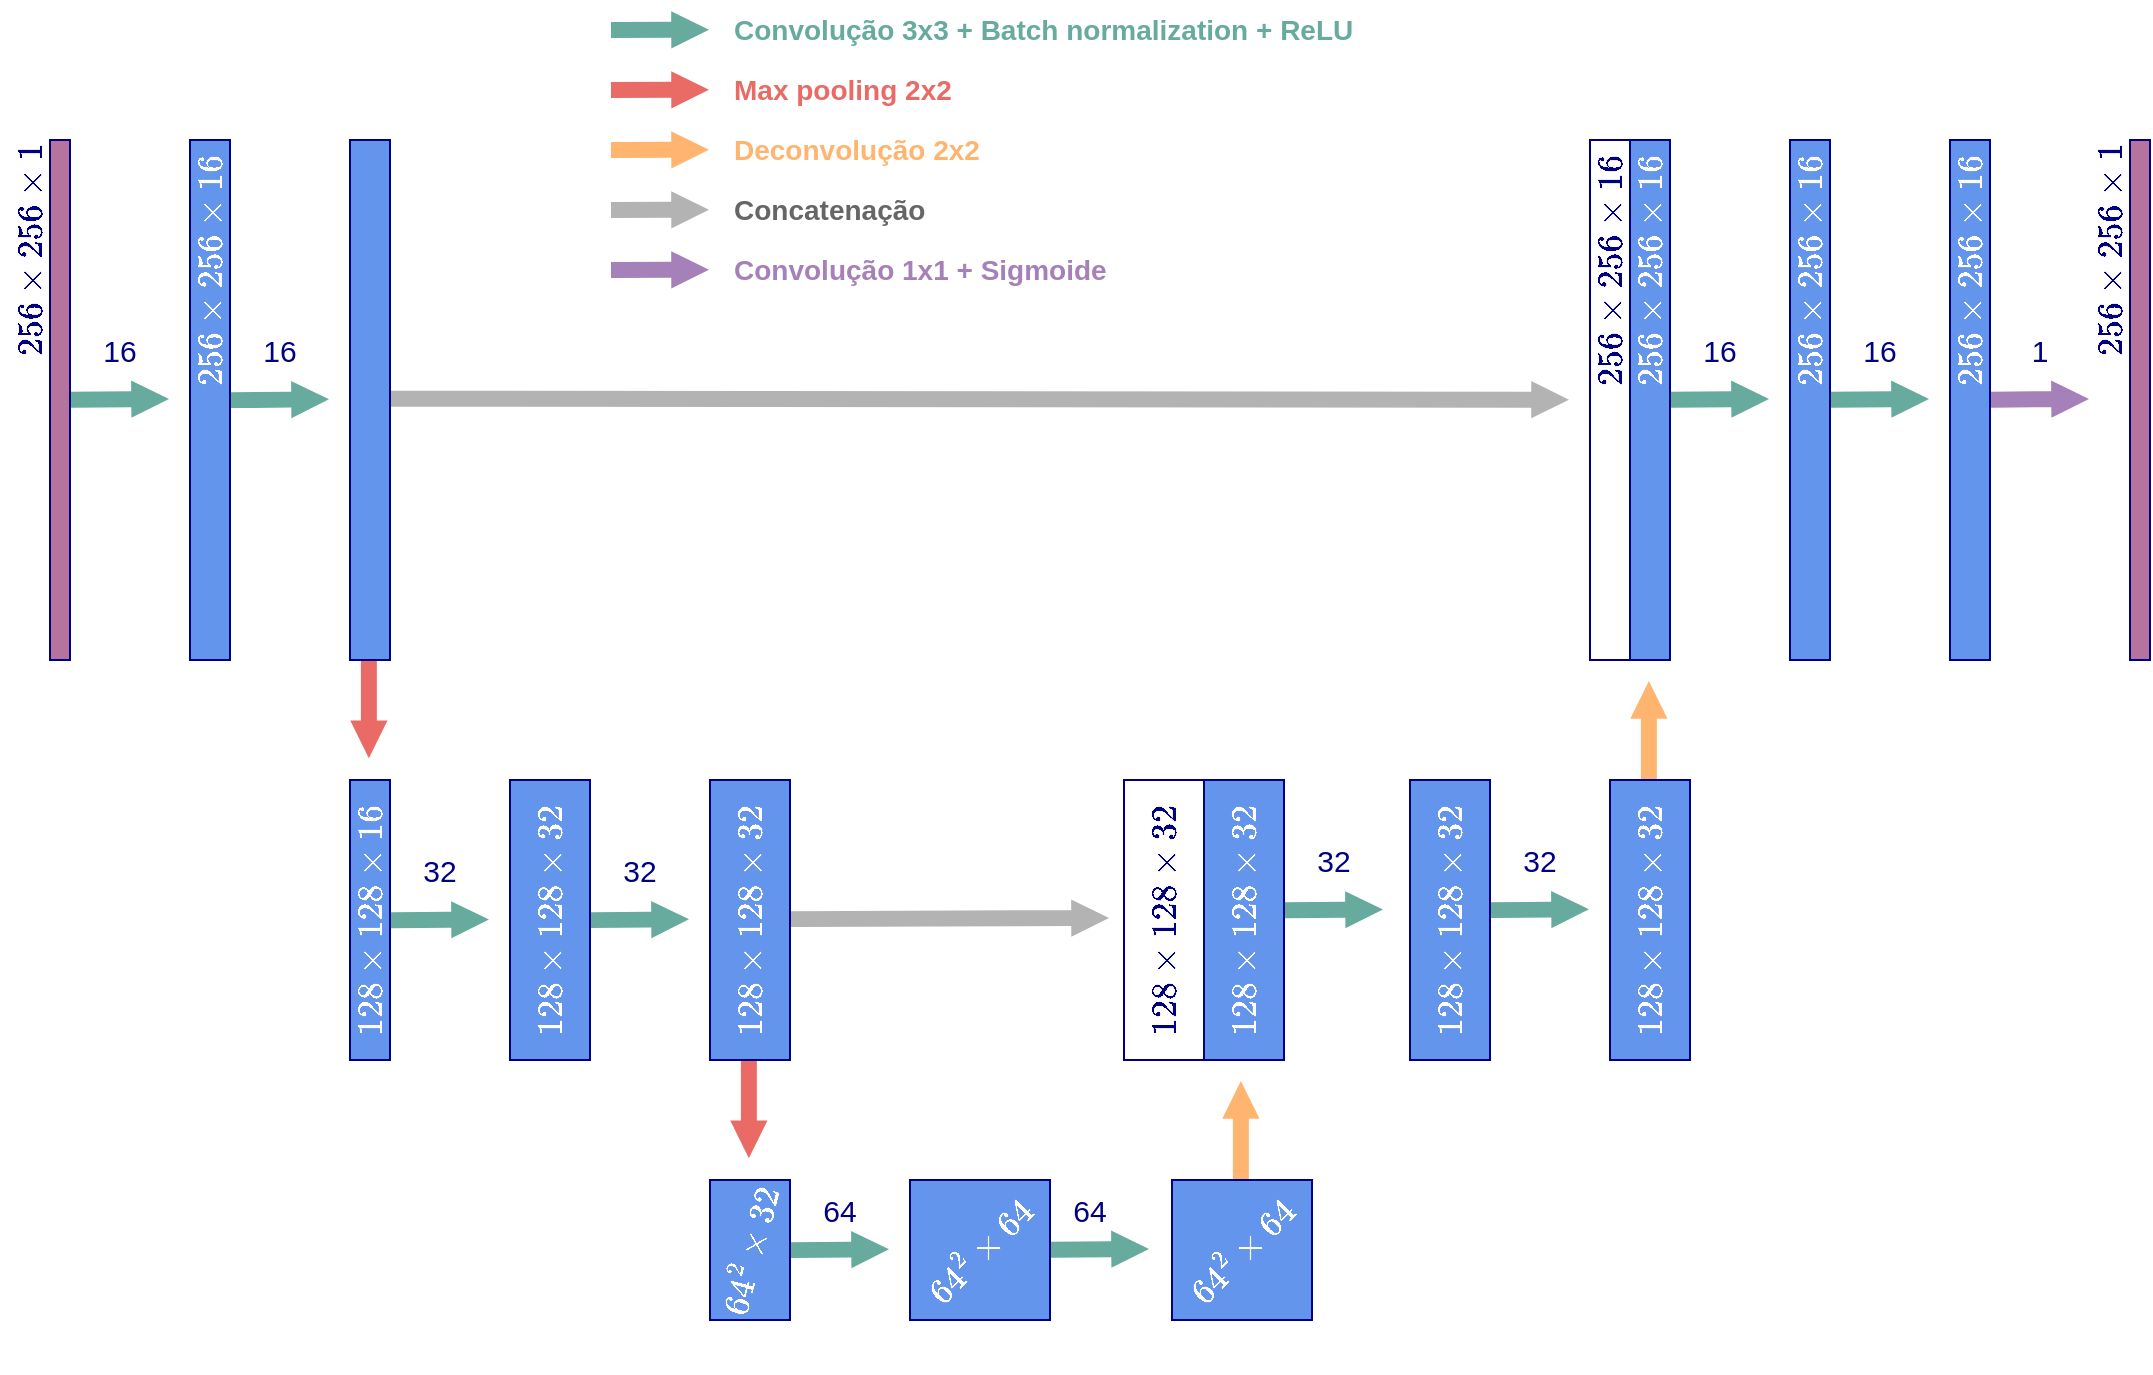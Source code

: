 <mxfile version="21.6.8" type="github">
  <diagram name="Página-1" id="35HbU1CjlxEVRmwq7WXa">
    <mxGraphModel dx="1912" dy="1071" grid="1" gridSize="10" guides="1" tooltips="1" connect="1" arrows="1" fold="1" page="1" pageScale="1" pageWidth="827" pageHeight="1169" math="1" shadow="0">
      <root>
        <mxCell id="0" />
        <mxCell id="1" parent="0" />
        <mxCell id="EHvD2iD8Bu7HrQftm9rs-2" value="" style="rounded=0;whiteSpace=wrap;html=1;strokeColor=#000080;fillColor=#B5739D;" vertex="1" parent="1">
          <mxGeometry x="300" y="80" width="10" height="260" as="geometry" />
        </mxCell>
        <mxCell id="EHvD2iD8Bu7HrQftm9rs-3" value="" style="rounded=0;whiteSpace=wrap;html=1;strokeColor=#000080;fillColor=#6495ED;" vertex="1" parent="1">
          <mxGeometry x="370" y="80" width="20" height="260" as="geometry" />
        </mxCell>
        <mxCell id="EHvD2iD8Bu7HrQftm9rs-22" value="" style="shape=flexArrow;endArrow=classic;html=1;rounded=0;fillColor=#67AB9F;strokeColor=none;endWidth=9.648;endSize=5.958;width=7.974;" edge="1" parent="1">
          <mxGeometry width="50" height="50" relative="1" as="geometry">
            <mxPoint x="310" y="209.84" as="sourcePoint" />
            <mxPoint x="360" y="209.44" as="targetPoint" />
          </mxGeometry>
        </mxCell>
        <mxCell id="EHvD2iD8Bu7HrQftm9rs-23" value="" style="group" vertex="1" connectable="0" parent="1">
          <mxGeometry x="580" y="10" width="390" height="30" as="geometry" />
        </mxCell>
        <mxCell id="EHvD2iD8Bu7HrQftm9rs-18" value="Convolução 3x3 + Batch normalization + ReLU" style="text;strokeColor=none;fillColor=none;align=left;verticalAlign=middle;whiteSpace=wrap;rounded=0;fontStyle=1;fontColor=#67AB9F;labelBorderColor=none;labelBackgroundColor=none;html=1;fontSize=14;" vertex="1" parent="EHvD2iD8Bu7HrQftm9rs-23">
          <mxGeometry x="60" width="330" height="30" as="geometry" />
        </mxCell>
        <mxCell id="EHvD2iD8Bu7HrQftm9rs-19" value="" style="shape=flexArrow;endArrow=classic;html=1;rounded=0;fillColor=#67AB9F;strokeColor=none;endWidth=9.648;endSize=5.958;width=7.974;" edge="1" parent="EHvD2iD8Bu7HrQftm9rs-23">
          <mxGeometry width="50" height="50" relative="1" as="geometry">
            <mxPoint y="15" as="sourcePoint" />
            <mxPoint x="50" y="14.83" as="targetPoint" />
          </mxGeometry>
        </mxCell>
        <mxCell id="EHvD2iD8Bu7HrQftm9rs-24" value="" style="shape=flexArrow;endArrow=classic;html=1;rounded=0;fillColor=#67AB9F;strokeColor=none;endWidth=9.648;endSize=5.958;width=7.974;" edge="1" parent="1">
          <mxGeometry width="50" height="50" relative="1" as="geometry">
            <mxPoint x="390" y="210.07" as="sourcePoint" />
            <mxPoint x="440" y="209.67" as="targetPoint" />
          </mxGeometry>
        </mxCell>
        <mxCell id="EHvD2iD8Bu7HrQftm9rs-25" value="" style="shape=flexArrow;endArrow=classic;html=1;rounded=0;fillColor=#EA6B66;strokeColor=none;endWidth=9.648;endSize=5.958;width=7.974;" edge="1" parent="1">
          <mxGeometry width="50" height="50" relative="1" as="geometry">
            <mxPoint x="459.44" y="340" as="sourcePoint" />
            <mxPoint x="459.44" y="389.6" as="targetPoint" />
          </mxGeometry>
        </mxCell>
        <mxCell id="EHvD2iD8Bu7HrQftm9rs-26" value="" style="rounded=0;whiteSpace=wrap;html=1;strokeColor=#000080;fillColor=#6495ED;" vertex="1" parent="1">
          <mxGeometry x="450" y="400" width="20" height="140" as="geometry" />
        </mxCell>
        <mxCell id="EHvD2iD8Bu7HrQftm9rs-31" value="16" style="text;html=1;strokeColor=none;fillColor=none;align=center;verticalAlign=middle;whiteSpace=wrap;rounded=0;fontColor=#000080;rotation=0;fontSize=15;" vertex="1" parent="1">
          <mxGeometry x="320" y="170" width="30" height="30" as="geometry" />
        </mxCell>
        <mxCell id="EHvD2iD8Bu7HrQftm9rs-32" value="" style="rounded=0;whiteSpace=wrap;html=1;strokeColor=#000080;fillColor=#6495ED;" vertex="1" parent="1">
          <mxGeometry x="450" y="80" width="20" height="260" as="geometry" />
        </mxCell>
        <mxCell id="EHvD2iD8Bu7HrQftm9rs-34" value="16" style="text;html=1;strokeColor=none;fillColor=none;align=center;verticalAlign=middle;whiteSpace=wrap;rounded=0;fontColor=#000080;rotation=0;fontSize=15;" vertex="1" parent="1">
          <mxGeometry x="400" y="170" width="30" height="30" as="geometry" />
        </mxCell>
        <mxCell id="EHvD2iD8Bu7HrQftm9rs-36" value="$$128\times 128\times16$$" style="text;html=1;strokeColor=none;fillColor=none;align=center;verticalAlign=middle;whiteSpace=wrap;rounded=0;fontColor=#ffffff;rotation=-90;fontSize=15;" vertex="1" parent="1">
          <mxGeometry x="430" y="455" width="60" height="30" as="geometry" />
        </mxCell>
        <mxCell id="EHvD2iD8Bu7HrQftm9rs-39" value="$$256\times256\times1$$" style="text;html=1;strokeColor=none;fillColor=none;align=center;verticalAlign=middle;whiteSpace=wrap;rounded=0;fontColor=#000080;rotation=-90;fontSize=15;" vertex="1" parent="1">
          <mxGeometry x="260" y="120" width="60" height="30" as="geometry" />
        </mxCell>
        <mxCell id="EHvD2iD8Bu7HrQftm9rs-40" value="" style="shape=flexArrow;endArrow=classic;html=1;rounded=0;fillColor=#67AB9F;strokeColor=none;endWidth=9.648;endSize=5.958;width=7.974;" edge="1" parent="1">
          <mxGeometry width="50" height="50" relative="1" as="geometry">
            <mxPoint x="470" y="470.12" as="sourcePoint" />
            <mxPoint x="520" y="469.72" as="targetPoint" />
          </mxGeometry>
        </mxCell>
        <mxCell id="EHvD2iD8Bu7HrQftm9rs-43" value="" style="shape=flexArrow;endArrow=classic;html=1;rounded=0;fillColor=#67AB9F;strokeColor=none;endWidth=9.648;endSize=5.958;width=7.974;" edge="1" parent="1">
          <mxGeometry width="50" height="50" relative="1" as="geometry">
            <mxPoint x="570" y="470.07" as="sourcePoint" />
            <mxPoint x="620" y="469.67" as="targetPoint" />
          </mxGeometry>
        </mxCell>
        <mxCell id="EHvD2iD8Bu7HrQftm9rs-47" value="" style="shape=flexArrow;endArrow=classic;html=1;rounded=0;fillColor=#EA6B66;strokeColor=none;endWidth=9.648;endSize=5.958;width=7.974;" edge="1" parent="1">
          <mxGeometry width="50" height="50" relative="1" as="geometry">
            <mxPoint x="649.44" y="540" as="sourcePoint" />
            <mxPoint x="649.44" y="589.6" as="targetPoint" />
          </mxGeometry>
        </mxCell>
        <mxCell id="EHvD2iD8Bu7HrQftm9rs-48" value="32" style="text;html=1;strokeColor=none;fillColor=none;align=center;verticalAlign=middle;whiteSpace=wrap;rounded=0;fontColor=#000080;rotation=0;fontSize=15;" vertex="1" parent="1">
          <mxGeometry x="480" y="430" width="30" height="30" as="geometry" />
        </mxCell>
        <mxCell id="EHvD2iD8Bu7HrQftm9rs-50" value="32" style="text;html=1;strokeColor=none;fillColor=none;align=center;verticalAlign=middle;whiteSpace=wrap;rounded=0;fontColor=#000080;rotation=0;fontSize=15;" vertex="1" parent="1">
          <mxGeometry x="580" y="430" width="30" height="30" as="geometry" />
        </mxCell>
        <mxCell id="EHvD2iD8Bu7HrQftm9rs-57" value="" style="shape=flexArrow;endArrow=classic;html=1;rounded=0;fillColor=#67AB9F;strokeColor=none;endWidth=9.648;endSize=5.958;width=7.974;" edge="1" parent="1">
          <mxGeometry width="50" height="50" relative="1" as="geometry">
            <mxPoint x="670" y="635.07" as="sourcePoint" />
            <mxPoint x="720" y="634.67" as="targetPoint" />
          </mxGeometry>
        </mxCell>
        <mxCell id="EHvD2iD8Bu7HrQftm9rs-72" value="64" style="text;html=1;strokeColor=none;fillColor=none;align=center;verticalAlign=middle;whiteSpace=wrap;rounded=0;fontColor=#000080;rotation=0;fontSize=15;" vertex="1" parent="1">
          <mxGeometry x="680" y="600" width="30" height="30" as="geometry" />
        </mxCell>
        <mxCell id="EHvD2iD8Bu7HrQftm9rs-74" value="" style="shape=flexArrow;endArrow=classic;html=1;rounded=0;fillColor=#67AB9F;strokeColor=none;endWidth=9.648;endSize=5.958;width=7.974;" edge="1" parent="1">
          <mxGeometry width="50" height="50" relative="1" as="geometry">
            <mxPoint x="800" y="634.84" as="sourcePoint" />
            <mxPoint x="850" y="634.44" as="targetPoint" />
          </mxGeometry>
        </mxCell>
        <mxCell id="EHvD2iD8Bu7HrQftm9rs-78" value="64" style="text;html=1;strokeColor=none;fillColor=none;align=center;verticalAlign=middle;whiteSpace=wrap;rounded=0;fontColor=#000080;rotation=0;fontSize=15;" vertex="1" parent="1">
          <mxGeometry x="805" y="600" width="30" height="30" as="geometry" />
        </mxCell>
        <mxCell id="EHvD2iD8Bu7HrQftm9rs-80" value="" style="rounded=0;whiteSpace=wrap;html=1;strokeColor=#000080;fillColor=#FFFFFF;" vertex="1" parent="1">
          <mxGeometry x="837" y="400" width="40" height="140" as="geometry" />
        </mxCell>
        <mxCell id="EHvD2iD8Bu7HrQftm9rs-81" value="" style="rounded=0;whiteSpace=wrap;html=1;strokeColor=#000080;fillColor=#6495ED;" vertex="1" parent="1">
          <mxGeometry x="877" y="400" width="40" height="140" as="geometry" />
        </mxCell>
        <mxCell id="EHvD2iD8Bu7HrQftm9rs-82" value="" style="shape=flexArrow;endArrow=classic;html=1;rounded=0;fillColor=#B3B3B3;strokeColor=none;endWidth=9.648;endSize=5.958;width=7.974;" edge="1" parent="1">
          <mxGeometry width="50" height="50" relative="1" as="geometry">
            <mxPoint x="670" y="469.56" as="sourcePoint" />
            <mxPoint x="830" y="469" as="targetPoint" />
          </mxGeometry>
        </mxCell>
        <mxCell id="EHvD2iD8Bu7HrQftm9rs-92" value="" style="rounded=0;whiteSpace=wrap;html=1;strokeColor=#000080;fillColor=#6495ED;" vertex="1" parent="1">
          <mxGeometry x="1090" y="80" width="20" height="260" as="geometry" />
        </mxCell>
        <mxCell id="EHvD2iD8Bu7HrQftm9rs-93" value="" style="rounded=0;whiteSpace=wrap;html=1;strokeColor=#000080;fillColor=default;" vertex="1" parent="1">
          <mxGeometry x="1070" y="80" width="20" height="260" as="geometry" />
        </mxCell>
        <mxCell id="EHvD2iD8Bu7HrQftm9rs-94" value="" style="shape=flexArrow;endArrow=classic;html=1;rounded=0;fillColor=#B3B3B3;strokeColor=none;endWidth=9.648;endSize=5.958;width=7.974;" edge="1" parent="1">
          <mxGeometry width="50" height="50" relative="1" as="geometry">
            <mxPoint x="470" y="209.33" as="sourcePoint" />
            <mxPoint x="1060" y="209.89" as="targetPoint" />
          </mxGeometry>
        </mxCell>
        <mxCell id="EHvD2iD8Bu7HrQftm9rs-95" value="$$256\times256\times16$$" style="text;html=1;strokeColor=none;fillColor=none;align=center;verticalAlign=middle;whiteSpace=wrap;rounded=0;fontColor=#ffffff;rotation=-90;fontSize=15;" vertex="1" parent="1">
          <mxGeometry x="350" y="130" width="60" height="30" as="geometry" />
        </mxCell>
        <mxCell id="EHvD2iD8Bu7HrQftm9rs-100" value="$$256\times256\times16$$" style="text;html=1;strokeColor=none;fillColor=none;align=center;verticalAlign=middle;whiteSpace=wrap;rounded=0;fontColor=#ffffff;rotation=-90;fontSize=15;" vertex="1" parent="1">
          <mxGeometry x="450" y="120" width="60" height="30" as="geometry" />
        </mxCell>
        <mxCell id="EHvD2iD8Bu7HrQftm9rs-104" value="" style="group" vertex="1" connectable="0" parent="1">
          <mxGeometry x="530" y="400" width="40" height="140" as="geometry" />
        </mxCell>
        <mxCell id="EHvD2iD8Bu7HrQftm9rs-41" value="" style="rounded=0;whiteSpace=wrap;html=1;strokeColor=#000080;fillColor=#6495ED;" vertex="1" parent="EHvD2iD8Bu7HrQftm9rs-104">
          <mxGeometry width="40" height="140" as="geometry" />
        </mxCell>
        <mxCell id="EHvD2iD8Bu7HrQftm9rs-97" value="$$128\times 128\times32$$" style="text;html=1;strokeColor=none;fillColor=none;align=center;verticalAlign=middle;whiteSpace=wrap;rounded=0;fontColor=#FFFFFF;rotation=-90;fontSize=15;" vertex="1" parent="EHvD2iD8Bu7HrQftm9rs-104">
          <mxGeometry x="-10" y="55" width="60" height="30" as="geometry" />
        </mxCell>
        <mxCell id="EHvD2iD8Bu7HrQftm9rs-105" value="" style="group" vertex="1" connectable="0" parent="1">
          <mxGeometry x="630" y="400" width="40" height="140" as="geometry" />
        </mxCell>
        <mxCell id="EHvD2iD8Bu7HrQftm9rs-46" value="" style="rounded=0;whiteSpace=wrap;html=1;strokeColor=#000080;fillColor=#6495ED;" vertex="1" parent="EHvD2iD8Bu7HrQftm9rs-105">
          <mxGeometry width="40" height="140" as="geometry" />
        </mxCell>
        <mxCell id="EHvD2iD8Bu7HrQftm9rs-102" value="$$128\times 128\times32$$" style="text;html=1;strokeColor=none;fillColor=none;align=center;verticalAlign=middle;whiteSpace=wrap;rounded=0;fontColor=#FFFFFF;rotation=-90;fontSize=15;" vertex="1" parent="EHvD2iD8Bu7HrQftm9rs-105">
          <mxGeometry x="-10" y="55" width="60" height="30" as="geometry" />
        </mxCell>
        <mxCell id="EHvD2iD8Bu7HrQftm9rs-106" value="" style="group" vertex="1" connectable="0" parent="1">
          <mxGeometry x="627.747" y="600" width="44.507" height="70" as="geometry" />
        </mxCell>
        <mxCell id="EHvD2iD8Bu7HrQftm9rs-69" value="" style="rounded=0;whiteSpace=wrap;html=1;strokeColor=#000080;fillColor=#6495ED;" vertex="1" parent="EHvD2iD8Bu7HrQftm9rs-106">
          <mxGeometry x="2.253" width="40" height="70" as="geometry" />
        </mxCell>
        <mxCell id="EHvD2iD8Bu7HrQftm9rs-51" value="$$64^2\times32$$" style="text;html=1;strokeColor=none;fillColor=none;align=center;verticalAlign=middle;whiteSpace=wrap;rounded=0;fontColor=#FFFFFF;rotation=-75;fontSize=15;" vertex="1" parent="EHvD2iD8Bu7HrQftm9rs-106">
          <mxGeometry x="-7.747" y="20" width="60" height="30" as="geometry" />
        </mxCell>
        <mxCell id="EHvD2iD8Bu7HrQftm9rs-107" value="" style="group" vertex="1" connectable="0" parent="1">
          <mxGeometry x="730" y="600" width="70" height="70" as="geometry" />
        </mxCell>
        <mxCell id="EHvD2iD8Bu7HrQftm9rs-56" value="" style="rounded=0;whiteSpace=wrap;html=1;strokeColor=#000080;fillColor=#6495ED;" vertex="1" parent="EHvD2iD8Bu7HrQftm9rs-107">
          <mxGeometry width="70" height="70" as="geometry" />
        </mxCell>
        <mxCell id="EHvD2iD8Bu7HrQftm9rs-99" value="$$64^2\times 64$$" style="text;html=1;strokeColor=none;fillColor=none;align=center;verticalAlign=middle;whiteSpace=wrap;rounded=0;fontColor=#FFFFFF;rotation=-45;fontSize=15;" vertex="1" parent="EHvD2iD8Bu7HrQftm9rs-107">
          <mxGeometry x="5" y="20" width="60" height="30" as="geometry" />
        </mxCell>
        <mxCell id="EHvD2iD8Bu7HrQftm9rs-108" value="" style="group" vertex="1" connectable="0" parent="1">
          <mxGeometry x="861" y="600" width="70" height="70" as="geometry" />
        </mxCell>
        <mxCell id="EHvD2iD8Bu7HrQftm9rs-73" value="" style="rounded=0;whiteSpace=wrap;html=1;strokeColor=#000080;fillColor=#6495ED;" vertex="1" parent="EHvD2iD8Bu7HrQftm9rs-108">
          <mxGeometry width="70" height="70" as="geometry" />
        </mxCell>
        <mxCell id="EHvD2iD8Bu7HrQftm9rs-103" value="$$64^2\times 64$$" style="text;html=1;strokeColor=none;fillColor=none;align=center;verticalAlign=middle;whiteSpace=wrap;rounded=0;fontColor=#FFFFFF;rotation=-45;fontSize=15;" vertex="1" parent="EHvD2iD8Bu7HrQftm9rs-108">
          <mxGeometry x="5" y="20" width="60" height="30" as="geometry" />
        </mxCell>
        <mxCell id="EHvD2iD8Bu7HrQftm9rs-109" value="" style="shape=flexArrow;endArrow=classic;html=1;rounded=0;fillColor=#FFB570;strokeColor=none;endWidth=9.648;endSize=5.958;width=7.974;fontColor=#FFB570;" edge="1" parent="1">
          <mxGeometry width="50" height="50" relative="1" as="geometry">
            <mxPoint x="895.44" y="600" as="sourcePoint" />
            <mxPoint x="895.44" y="550" as="targetPoint" />
            <Array as="points">
              <mxPoint x="895.44" y="580" />
            </Array>
          </mxGeometry>
        </mxCell>
        <mxCell id="EHvD2iD8Bu7HrQftm9rs-111" value="" style="shape=flexArrow;endArrow=classic;html=1;rounded=0;fillColor=#67AB9F;strokeColor=none;endWidth=9.648;endSize=5.958;width=7.974;" edge="1" parent="1">
          <mxGeometry width="50" height="50" relative="1" as="geometry">
            <mxPoint x="917" y="465.12" as="sourcePoint" />
            <mxPoint x="967" y="464.72" as="targetPoint" />
          </mxGeometry>
        </mxCell>
        <mxCell id="EHvD2iD8Bu7HrQftm9rs-112" value="" style="shape=flexArrow;endArrow=classic;html=1;rounded=0;fillColor=#67AB9F;strokeColor=none;endWidth=9.648;endSize=5.958;width=7.974;" edge="1" parent="1">
          <mxGeometry width="50" height="50" relative="1" as="geometry">
            <mxPoint x="1020" y="465.07" as="sourcePoint" />
            <mxPoint x="1070" y="464.67" as="targetPoint" />
          </mxGeometry>
        </mxCell>
        <mxCell id="EHvD2iD8Bu7HrQftm9rs-113" value="32" style="text;html=1;strokeColor=none;fillColor=none;align=center;verticalAlign=middle;whiteSpace=wrap;rounded=0;fontColor=#000080;rotation=0;fontSize=15;" vertex="1" parent="1">
          <mxGeometry x="927" y="425" width="30" height="30" as="geometry" />
        </mxCell>
        <mxCell id="EHvD2iD8Bu7HrQftm9rs-114" value="32" style="text;html=1;strokeColor=none;fillColor=none;align=center;verticalAlign=middle;whiteSpace=wrap;rounded=0;fontColor=#000080;rotation=0;fontSize=15;" vertex="1" parent="1">
          <mxGeometry x="1030" y="425" width="30" height="30" as="geometry" />
        </mxCell>
        <mxCell id="EHvD2iD8Bu7HrQftm9rs-115" value="" style="group" vertex="1" connectable="0" parent="1">
          <mxGeometry x="980" y="400" width="40" height="140" as="geometry" />
        </mxCell>
        <mxCell id="EHvD2iD8Bu7HrQftm9rs-116" value="" style="rounded=0;whiteSpace=wrap;html=1;strokeColor=#000080;fillColor=#6495ED;" vertex="1" parent="EHvD2iD8Bu7HrQftm9rs-115">
          <mxGeometry width="40" height="140" as="geometry" />
        </mxCell>
        <mxCell id="EHvD2iD8Bu7HrQftm9rs-117" value="$$128\times 128\times32$$" style="text;html=1;strokeColor=none;fillColor=none;align=center;verticalAlign=middle;whiteSpace=wrap;rounded=0;fontColor=#FFFFFF;rotation=-90;fontSize=15;" vertex="1" parent="EHvD2iD8Bu7HrQftm9rs-115">
          <mxGeometry x="-10" y="55" width="60" height="30" as="geometry" />
        </mxCell>
        <mxCell id="EHvD2iD8Bu7HrQftm9rs-118" value="" style="group" vertex="1" connectable="0" parent="1">
          <mxGeometry x="1080" y="400" width="40" height="140" as="geometry" />
        </mxCell>
        <mxCell id="EHvD2iD8Bu7HrQftm9rs-119" value="" style="rounded=0;whiteSpace=wrap;html=1;strokeColor=#000080;fillColor=#6495ED;" vertex="1" parent="EHvD2iD8Bu7HrQftm9rs-118">
          <mxGeometry width="40" height="140" as="geometry" />
        </mxCell>
        <mxCell id="EHvD2iD8Bu7HrQftm9rs-120" value="$$128\times 128\times32$$" style="text;html=1;strokeColor=none;fillColor=none;align=center;verticalAlign=middle;whiteSpace=wrap;rounded=0;fontColor=#FFFFFF;rotation=-90;fontSize=15;" vertex="1" parent="EHvD2iD8Bu7HrQftm9rs-118">
          <mxGeometry x="-10" y="55" width="60" height="30" as="geometry" />
        </mxCell>
        <mxCell id="EHvD2iD8Bu7HrQftm9rs-121" value="$$128\times 128\times32$$" style="text;html=1;strokeColor=none;fillColor=none;align=center;verticalAlign=middle;whiteSpace=wrap;rounded=0;fontColor=#FFFFFF;rotation=-90;fontSize=15;" vertex="1" parent="1">
          <mxGeometry x="867" y="455" width="60" height="30" as="geometry" />
        </mxCell>
        <mxCell id="EHvD2iD8Bu7HrQftm9rs-122" value="$$128\times 128\times32$$" style="text;html=1;strokeColor=none;fillColor=none;align=center;verticalAlign=middle;whiteSpace=wrap;rounded=0;fontColor=#000080;rotation=-90;fontSize=15;" vertex="1" parent="1">
          <mxGeometry x="827" y="455" width="60" height="30" as="geometry" />
        </mxCell>
        <mxCell id="EHvD2iD8Bu7HrQftm9rs-126" value="" style="shape=flexArrow;endArrow=classic;html=1;rounded=0;fillColor=#FFB570;strokeColor=none;endWidth=9.648;endSize=5.958;width=7.974;fontColor=#FFB570;" edge="1" parent="1">
          <mxGeometry width="50" height="50" relative="1" as="geometry">
            <mxPoint x="1099.44" y="400" as="sourcePoint" />
            <mxPoint x="1099.44" y="350" as="targetPoint" />
            <Array as="points">
              <mxPoint x="1099.44" y="380" />
            </Array>
          </mxGeometry>
        </mxCell>
        <mxCell id="EHvD2iD8Bu7HrQftm9rs-127" value="$$256\times256\times16$$" style="text;html=1;strokeColor=none;fillColor=none;align=center;verticalAlign=middle;whiteSpace=wrap;rounded=0;fontColor=#ffffff;rotation=-90;fontSize=15;" vertex="1" parent="1">
          <mxGeometry x="1070" y="130" width="60" height="30" as="geometry" />
        </mxCell>
        <mxCell id="EHvD2iD8Bu7HrQftm9rs-128" value="$$256\times256\times16$$" style="text;html=1;strokeColor=none;fillColor=none;align=center;verticalAlign=middle;whiteSpace=wrap;rounded=0;fontColor=#000080;rotation=-90;fontSize=15;" vertex="1" parent="1">
          <mxGeometry x="1050" y="130" width="60" height="30" as="geometry" />
        </mxCell>
        <mxCell id="EHvD2iD8Bu7HrQftm9rs-129" value="" style="shape=flexArrow;endArrow=classic;html=1;rounded=0;fillColor=#67AB9F;strokeColor=none;endWidth=9.648;endSize=5.958;width=7.974;" edge="1" parent="1">
          <mxGeometry width="50" height="50" relative="1" as="geometry">
            <mxPoint x="1110" y="209.84" as="sourcePoint" />
            <mxPoint x="1160" y="209.44" as="targetPoint" />
          </mxGeometry>
        </mxCell>
        <mxCell id="EHvD2iD8Bu7HrQftm9rs-130" value="" style="rounded=0;whiteSpace=wrap;html=1;strokeColor=#000080;fillColor=#6495ED;" vertex="1" parent="1">
          <mxGeometry x="1170" y="80" width="20" height="260" as="geometry" />
        </mxCell>
        <mxCell id="EHvD2iD8Bu7HrQftm9rs-131" value="16" style="text;html=1;strokeColor=none;fillColor=none;align=center;verticalAlign=middle;whiteSpace=wrap;rounded=0;fontColor=#000080;rotation=0;fontSize=15;" vertex="1" parent="1">
          <mxGeometry x="1120" y="170" width="30" height="30" as="geometry" />
        </mxCell>
        <mxCell id="EHvD2iD8Bu7HrQftm9rs-132" value="$$256\times256\times16$$" style="text;html=1;strokeColor=none;fillColor=none;align=center;verticalAlign=middle;whiteSpace=wrap;rounded=0;fontColor=#ffffff;rotation=-90;fontSize=15;" vertex="1" parent="1">
          <mxGeometry x="1150" y="130" width="60" height="30" as="geometry" />
        </mxCell>
        <mxCell id="EHvD2iD8Bu7HrQftm9rs-133" value="" style="shape=flexArrow;endArrow=classic;html=1;rounded=0;fillColor=#67AB9F;strokeColor=none;endWidth=9.648;endSize=5.958;width=7.974;" edge="1" parent="1">
          <mxGeometry width="50" height="50" relative="1" as="geometry">
            <mxPoint x="1190" y="209.84" as="sourcePoint" />
            <mxPoint x="1240" y="209.44" as="targetPoint" />
          </mxGeometry>
        </mxCell>
        <mxCell id="EHvD2iD8Bu7HrQftm9rs-134" value="" style="rounded=0;whiteSpace=wrap;html=1;strokeColor=#000080;fillColor=#6495ED;" vertex="1" parent="1">
          <mxGeometry x="1250" y="80" width="20" height="260" as="geometry" />
        </mxCell>
        <mxCell id="EHvD2iD8Bu7HrQftm9rs-135" value="16" style="text;html=1;strokeColor=none;fillColor=none;align=center;verticalAlign=middle;whiteSpace=wrap;rounded=0;fontColor=#000080;rotation=0;fontSize=15;" vertex="1" parent="1">
          <mxGeometry x="1200" y="170" width="30" height="30" as="geometry" />
        </mxCell>
        <mxCell id="EHvD2iD8Bu7HrQftm9rs-136" value="$$256\times256\times16$$" style="text;html=1;strokeColor=none;fillColor=none;align=center;verticalAlign=middle;whiteSpace=wrap;rounded=0;fontColor=#ffffff;rotation=-90;fontSize=15;" vertex="1" parent="1">
          <mxGeometry x="1230" y="130" width="60" height="30" as="geometry" />
        </mxCell>
        <mxCell id="EHvD2iD8Bu7HrQftm9rs-137" value="" style="shape=flexArrow;endArrow=classic;html=1;rounded=0;fillColor=#A680B8;strokeColor=none;endWidth=9.648;endSize=5.958;width=7.974;fontColor=#33FFFF;" edge="1" parent="1">
          <mxGeometry width="50" height="50" relative="1" as="geometry">
            <mxPoint x="1270" y="209.84" as="sourcePoint" />
            <mxPoint x="1320" y="209.44" as="targetPoint" />
          </mxGeometry>
        </mxCell>
        <mxCell id="EHvD2iD8Bu7HrQftm9rs-138" value="1" style="text;html=1;strokeColor=none;fillColor=none;align=center;verticalAlign=middle;whiteSpace=wrap;rounded=0;fontColor=#000080;rotation=0;fontSize=15;" vertex="1" parent="1">
          <mxGeometry x="1280" y="170" width="30" height="30" as="geometry" />
        </mxCell>
        <mxCell id="EHvD2iD8Bu7HrQftm9rs-142" value="" style="rounded=0;whiteSpace=wrap;html=1;strokeColor=#000080;fillColor=#B5739D;" vertex="1" parent="1">
          <mxGeometry x="1340" y="80" width="10" height="260" as="geometry" />
        </mxCell>
        <mxCell id="EHvD2iD8Bu7HrQftm9rs-143" value="$$256\times256\times1$$" style="text;html=1;strokeColor=none;fillColor=none;align=center;verticalAlign=middle;whiteSpace=wrap;rounded=0;fontColor=#000080;rotation=-90;fontSize=15;" vertex="1" parent="1">
          <mxGeometry x="1300" y="120" width="60" height="30" as="geometry" />
        </mxCell>
        <mxCell id="EHvD2iD8Bu7HrQftm9rs-161" value="" style="group" vertex="1" connectable="0" parent="1">
          <mxGeometry x="580" y="40" width="390" height="30" as="geometry" />
        </mxCell>
        <mxCell id="EHvD2iD8Bu7HrQftm9rs-162" value="Max pooling 2x2" style="text;strokeColor=none;fillColor=none;align=left;verticalAlign=middle;whiteSpace=wrap;rounded=0;fontStyle=1;fontColor=#EA6B66;labelBorderColor=none;labelBackgroundColor=none;html=1;fontSize=14;" vertex="1" parent="EHvD2iD8Bu7HrQftm9rs-161">
          <mxGeometry x="60" width="330" height="30" as="geometry" />
        </mxCell>
        <mxCell id="EHvD2iD8Bu7HrQftm9rs-163" value="" style="shape=flexArrow;endArrow=classic;html=1;rounded=0;fillColor=#EA6B66;strokeColor=none;endWidth=9.648;endSize=5.958;width=7.974;" edge="1" parent="EHvD2iD8Bu7HrQftm9rs-161">
          <mxGeometry width="50" height="50" relative="1" as="geometry">
            <mxPoint y="15" as="sourcePoint" />
            <mxPoint x="50" y="14.83" as="targetPoint" />
          </mxGeometry>
        </mxCell>
        <mxCell id="EHvD2iD8Bu7HrQftm9rs-164" value="" style="group" vertex="1" connectable="0" parent="1">
          <mxGeometry x="580" y="70" width="390" height="30" as="geometry" />
        </mxCell>
        <mxCell id="EHvD2iD8Bu7HrQftm9rs-165" value="Deconvolução 2x2" style="text;strokeColor=none;fillColor=none;align=left;verticalAlign=middle;whiteSpace=wrap;rounded=0;fontStyle=1;fontColor=#FFB570;labelBorderColor=none;labelBackgroundColor=none;html=1;fontSize=14;" vertex="1" parent="EHvD2iD8Bu7HrQftm9rs-164">
          <mxGeometry x="60" width="330" height="30" as="geometry" />
        </mxCell>
        <mxCell id="EHvD2iD8Bu7HrQftm9rs-166" value="" style="shape=flexArrow;endArrow=classic;html=1;rounded=0;fillColor=#FFB570;strokeColor=none;endWidth=9.648;endSize=5.958;width=7.974;fontColor=#FFB570;" edge="1" parent="EHvD2iD8Bu7HrQftm9rs-164">
          <mxGeometry width="50" height="50" relative="1" as="geometry">
            <mxPoint y="15" as="sourcePoint" />
            <mxPoint x="50" y="14.83" as="targetPoint" />
          </mxGeometry>
        </mxCell>
        <mxCell id="EHvD2iD8Bu7HrQftm9rs-167" value="" style="group" vertex="1" connectable="0" parent="1">
          <mxGeometry x="580" y="100" width="390" height="30" as="geometry" />
        </mxCell>
        <mxCell id="EHvD2iD8Bu7HrQftm9rs-168" value="Concatenação" style="text;strokeColor=none;fillColor=none;align=left;verticalAlign=middle;whiteSpace=wrap;rounded=0;fontStyle=1;fontColor=#666666;labelBorderColor=none;labelBackgroundColor=none;html=1;fontSize=14;" vertex="1" parent="EHvD2iD8Bu7HrQftm9rs-167">
          <mxGeometry x="60" width="330" height="30" as="geometry" />
        </mxCell>
        <mxCell id="EHvD2iD8Bu7HrQftm9rs-169" value="" style="shape=flexArrow;endArrow=classic;html=1;rounded=0;fillColor=#B3B3B3;strokeColor=none;endWidth=9.648;endSize=5.958;width=7.974;" edge="1" parent="EHvD2iD8Bu7HrQftm9rs-167">
          <mxGeometry width="50" height="50" relative="1" as="geometry">
            <mxPoint y="15" as="sourcePoint" />
            <mxPoint x="50" y="14.83" as="targetPoint" />
          </mxGeometry>
        </mxCell>
        <mxCell id="EHvD2iD8Bu7HrQftm9rs-170" value="" style="group" vertex="1" connectable="0" parent="1">
          <mxGeometry x="580" y="130" width="390" height="30" as="geometry" />
        </mxCell>
        <mxCell id="EHvD2iD8Bu7HrQftm9rs-171" value="Convolução 1x1 + Sigmoide" style="text;strokeColor=none;fillColor=none;align=left;verticalAlign=middle;whiteSpace=wrap;rounded=0;fontStyle=1;fontColor=#A680B8;labelBorderColor=none;labelBackgroundColor=none;html=1;fontSize=14;" vertex="1" parent="EHvD2iD8Bu7HrQftm9rs-170">
          <mxGeometry x="60" width="330" height="30" as="geometry" />
        </mxCell>
        <mxCell id="EHvD2iD8Bu7HrQftm9rs-172" value="" style="shape=flexArrow;endArrow=classic;html=1;rounded=0;fillColor=#A680B8;strokeColor=none;endWidth=9.648;endSize=5.958;width=7.974;" edge="1" parent="EHvD2iD8Bu7HrQftm9rs-170">
          <mxGeometry width="50" height="50" relative="1" as="geometry">
            <mxPoint y="15" as="sourcePoint" />
            <mxPoint x="50" y="14.83" as="targetPoint" />
          </mxGeometry>
        </mxCell>
      </root>
    </mxGraphModel>
  </diagram>
</mxfile>
